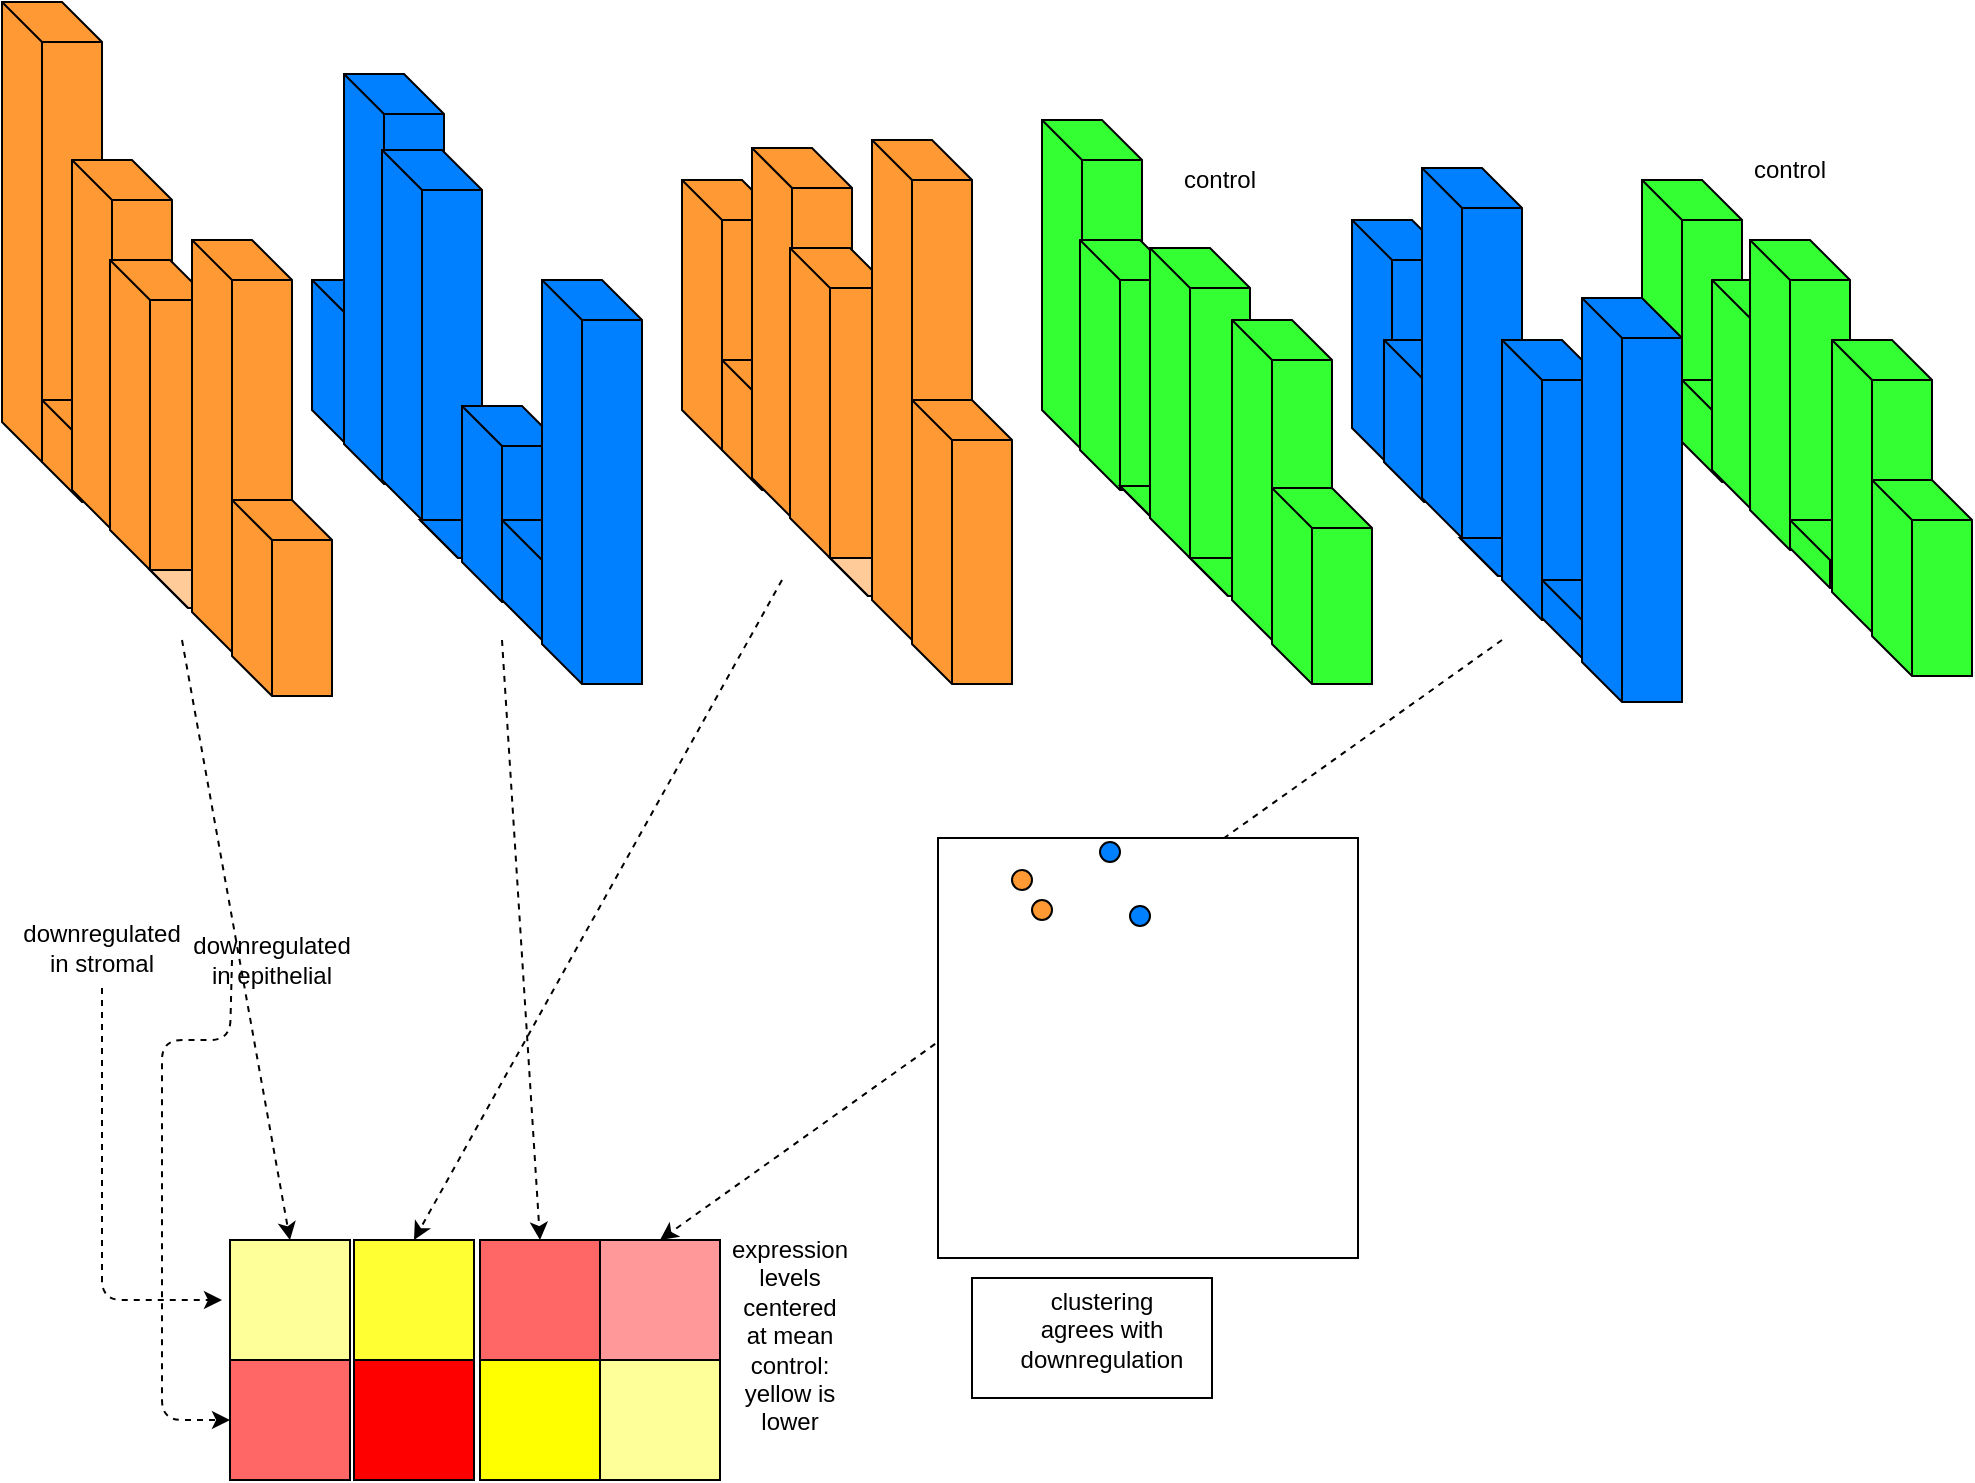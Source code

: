 <mxGraphModel grid="1" gridSize="10" guides="1" tooltips="1" connect="1" arrows="1" fold="1" page="1" pageScale="1" pageWidth="850" pageHeight="1100" background="#ffffff"><root><mxCell id="0"/><mxCell id="1" parent="0"/><mxCell id="132" value="" style="endArrow=classic;html=1;dashed=1;entryX=0.5;entryY=0;" parent="1" target="118" edge="1"><mxGeometry width="50" height="50" relative="1" as="geometry"><mxPoint x="760" y="350" as="sourcePoint"/><mxPoint x="60" y="790" as="targetPoint"/></mxGeometry></mxCell><mxCell id="92" value="" style="shape=cube;whiteSpace=wrap;html=1;boundedLbl=1;fillColor=#33FF33;" parent="1" vertex="1"><mxGeometry x="830" y="120" width="50" height="131" as="geometry"/></mxCell><mxCell id="29" value="downregulated in epithelial" style="text;html=1;strokeColor=none;fillColor=none;align=center;verticalAlign=middle;whiteSpace=wrap;rounded=0;" parent="1" vertex="1"><mxGeometry x="125" y="500" width="40" height="20" as="geometry"/></mxCell><mxCell id="30" value="downregulated in stromal" style="text;html=1;strokeColor=none;fillColor=none;align=center;verticalAlign=middle;whiteSpace=wrap;rounded=0;direction=south;" parent="1" vertex="1"><mxGeometry x="50" y="484" width="20" height="40" as="geometry"/></mxCell><mxCell id="41" value="" style="whiteSpace=wrap;html=1;aspect=fixed;fillColor=#FFFFFF;" parent="1" vertex="1"><mxGeometry x="478" y="449" width="210" height="210" as="geometry"/></mxCell><mxCell id="45" value="" style="ellipse;whiteSpace=wrap;html=1;aspect=fixed;fillColor=#FF9933;" parent="1" vertex="1"><mxGeometry x="515" y="465" width="10" height="10" as="geometry"/></mxCell><mxCell id="48" value="" style="group" parent="1" vertex="1" connectable="0"><mxGeometry x="10" y="31" width="165" height="347" as="geometry"/></mxCell><mxCell id="2" value="" style="shape=cube;whiteSpace=wrap;html=1;boundedLbl=1;fillColor=#FF9933;" parent="48" vertex="1"><mxGeometry width="50" height="230" as="geometry"/></mxCell><mxCell id="4" value="" style="shape=cube;whiteSpace=wrap;html=1;boundedLbl=1;fillColor=#FF9933;" parent="48" vertex="1"><mxGeometry x="20" y="199" width="50" height="51" as="geometry"/></mxCell><mxCell id="5" value="" style="shape=cube;whiteSpace=wrap;html=1;boundedLbl=1;fillColor=#FF9933;" parent="48" vertex="1"><mxGeometry x="35" y="79" width="50" height="185" as="geometry"/></mxCell><mxCell id="6" value="" style="shape=cube;whiteSpace=wrap;html=1;boundedLbl=1;fillColor=#FF9933;" parent="48" vertex="1"><mxGeometry x="54" y="129" width="50" height="155" as="geometry"/></mxCell><mxCell id="7" value="" style="shape=cube;whiteSpace=wrap;html=1;boundedLbl=1;fillColor=#FFCC99;" parent="48" vertex="1"><mxGeometry x="74" y="284" width="50" height="19" as="geometry"/></mxCell><mxCell id="8" value="" style="shape=cube;whiteSpace=wrap;html=1;boundedLbl=1;fillColor=#FF9933;" parent="48" vertex="1"><mxGeometry x="95" y="119" width="50" height="206" as="geometry"/></mxCell><mxCell id="9" value="" style="shape=cube;whiteSpace=wrap;html=1;boundedLbl=1;fillColor=#FF9933;" parent="48" vertex="1"><mxGeometry x="115" y="249" width="50" height="98" as="geometry"/></mxCell><mxCell id="67" value="" style="shape=cube;whiteSpace=wrap;html=1;boundedLbl=1;fillColor=#FF9933;" parent="1" vertex="1"><mxGeometry x="350" y="120" width="50" height="135" as="geometry"/></mxCell><mxCell id="68" value="" style="shape=cube;whiteSpace=wrap;html=1;boundedLbl=1;fillColor=#FF9933;" parent="1" vertex="1"><mxGeometry x="370" y="210" width="50" height="65" as="geometry"/></mxCell><mxCell id="69" value="" style="shape=cube;whiteSpace=wrap;html=1;boundedLbl=1;fillColor=#FF9933;" parent="1" vertex="1"><mxGeometry x="385" y="104" width="50" height="185" as="geometry"/></mxCell><mxCell id="70" value="" style="shape=cube;whiteSpace=wrap;html=1;boundedLbl=1;fillColor=#FF9933;" parent="1" vertex="1"><mxGeometry x="404" y="154" width="50" height="155" as="geometry"/></mxCell><mxCell id="71" value="" style="shape=cube;whiteSpace=wrap;html=1;boundedLbl=1;fillColor=#FFCC99;" parent="1" vertex="1"><mxGeometry x="424" y="309" width="50" height="19" as="geometry"/></mxCell><mxCell id="72" value="" style="shape=cube;whiteSpace=wrap;html=1;boundedLbl=1;fillColor=#FF9933;" parent="1" vertex="1"><mxGeometry x="445" y="100" width="50" height="250" as="geometry"/></mxCell><mxCell id="73" value="" style="shape=cube;whiteSpace=wrap;html=1;boundedLbl=1;fillColor=#FF9933;" parent="1" vertex="1"><mxGeometry x="465" y="230" width="50" height="142" as="geometry"/></mxCell><mxCell id="75" value="" style="shape=cube;whiteSpace=wrap;html=1;boundedLbl=1;fillColor=#33FF33;" parent="1" vertex="1"><mxGeometry x="530" y="90" width="50" height="165" as="geometry"/></mxCell><mxCell id="76" value="" style="shape=cube;whiteSpace=wrap;html=1;boundedLbl=1;fillColor=#33FF33;" parent="1" vertex="1"><mxGeometry x="549" y="150" width="50" height="125" as="geometry"/></mxCell><mxCell id="77" value="" style="shape=cube;whiteSpace=wrap;html=1;boundedLbl=1;fillColor=#33FF33;" parent="1" vertex="1"><mxGeometry x="569" y="273" width="50" height="19" as="geometry"/></mxCell><mxCell id="78" value="" style="shape=cube;whiteSpace=wrap;html=1;boundedLbl=1;fillColor=#33FF33;" parent="1" vertex="1"><mxGeometry x="584" y="154" width="50" height="155" as="geometry"/></mxCell><mxCell id="79" value="" style="shape=cube;whiteSpace=wrap;html=1;boundedLbl=1;fillColor=#33FF33;" parent="1" vertex="1"><mxGeometry x="604" y="309" width="50" height="19" as="geometry"/></mxCell><mxCell id="80" value="" style="shape=cube;whiteSpace=wrap;html=1;boundedLbl=1;fillColor=#33FF33;" parent="1" vertex="1"><mxGeometry x="625" y="190" width="50" height="160" as="geometry"/></mxCell><mxCell id="81" value="" style="shape=cube;whiteSpace=wrap;html=1;boundedLbl=1;fillColor=#33FF33;" parent="1" vertex="1"><mxGeometry x="645" y="274" width="50" height="98" as="geometry"/></mxCell><mxCell id="99" value="" style="group" parent="1" vertex="1" connectable="0"><mxGeometry x="165" y="67" width="165" height="305" as="geometry"/></mxCell><mxCell id="58" value="" style="shape=cube;whiteSpace=wrap;html=1;boundedLbl=1;fillColor=#007FFF;" parent="99" vertex="1"><mxGeometry y="103" width="50" height="85" as="geometry"/></mxCell><mxCell id="59" value="" style="shape=cube;whiteSpace=wrap;html=1;boundedLbl=1;fillColor=#007FFF;" parent="99" vertex="1"><mxGeometry x="16" width="50" height="205" as="geometry"/></mxCell><mxCell id="60" value="" style="shape=cube;whiteSpace=wrap;html=1;boundedLbl=1;fillColor=#007FFF;" parent="99" vertex="1"><mxGeometry x="35" y="38" width="50" height="185" as="geometry"/></mxCell><mxCell id="61" value="" style="shape=cube;whiteSpace=wrap;html=1;boundedLbl=1;fillColor=#007FFF;" parent="99" vertex="1"><mxGeometry x="54" y="223" width="50" height="19" as="geometry"/></mxCell><mxCell id="65" value="" style="shape=cube;whiteSpace=wrap;html=1;boundedLbl=1;fillColor=#007FFF;" parent="99" vertex="1"><mxGeometry x="75" y="166" width="50" height="98" as="geometry"/></mxCell><mxCell id="63" value="" style="shape=cube;whiteSpace=wrap;html=1;boundedLbl=1;fillColor=#007FFF;" parent="99" vertex="1"><mxGeometry x="95" y="223" width="50" height="60" as="geometry"/></mxCell><mxCell id="64" value="" style="shape=cube;whiteSpace=wrap;html=1;boundedLbl=1;fillColor=#007FFF;" parent="99" vertex="1"><mxGeometry x="115" y="103" width="50" height="202" as="geometry"/></mxCell><mxCell id="101" value="" style="shape=cube;whiteSpace=wrap;html=1;boundedLbl=1;fillColor=#007FFF;" parent="1" vertex="1"><mxGeometry x="685" y="140" width="50" height="124" as="geometry"/></mxCell><mxCell id="102" value="" style="shape=cube;whiteSpace=wrap;html=1;boundedLbl=1;fillColor=#007FFF;" parent="1" vertex="1"><mxGeometry x="701" y="200" width="50" height="81" as="geometry"/></mxCell><mxCell id="103" value="" style="shape=cube;whiteSpace=wrap;html=1;boundedLbl=1;fillColor=#007FFF;" parent="1" vertex="1"><mxGeometry x="720" y="114" width="50" height="185" as="geometry"/></mxCell><mxCell id="104" value="" style="shape=cube;whiteSpace=wrap;html=1;boundedLbl=1;fillColor=#007FFF;" parent="1" vertex="1"><mxGeometry x="739" y="299" width="50" height="19" as="geometry"/></mxCell><mxCell id="105" value="" style="shape=cube;whiteSpace=wrap;html=1;boundedLbl=1;fillColor=#007FFF;" parent="1" vertex="1"><mxGeometry x="760" y="200" width="50" height="140" as="geometry"/></mxCell><mxCell id="106" value="" style="shape=cube;whiteSpace=wrap;html=1;boundedLbl=1;fillColor=#007FFF;" parent="1" vertex="1"><mxGeometry x="780" y="320" width="50" height="39" as="geometry"/></mxCell><mxCell id="107" value="" style="shape=cube;whiteSpace=wrap;html=1;boundedLbl=1;fillColor=#007FFF;" parent="1" vertex="1"><mxGeometry x="800" y="179" width="50" height="202" as="geometry"/></mxCell><mxCell id="93" value="" style="shape=cube;whiteSpace=wrap;html=1;boundedLbl=1;fillColor=#33FF33;" parent="1" vertex="1"><mxGeometry x="850" y="220" width="50" height="51" as="geometry"/></mxCell><mxCell id="94" value="" style="shape=cube;whiteSpace=wrap;html=1;boundedLbl=1;fillColor=#33FF33;" parent="1" vertex="1"><mxGeometry x="865" y="170" width="50" height="115" as="geometry"/></mxCell><mxCell id="95" value="" style="shape=cube;whiteSpace=wrap;html=1;boundedLbl=1;fillColor=#33FF33;" parent="1" vertex="1"><mxGeometry x="884" y="150" width="50" height="155" as="geometry"/></mxCell><mxCell id="96" value="" style="shape=cube;whiteSpace=wrap;html=1;boundedLbl=1;fillColor=#33FF33;" parent="1" vertex="1"><mxGeometry x="904" y="290" width="50" height="34" as="geometry"/></mxCell><mxCell id="97" value="" style="shape=cube;whiteSpace=wrap;html=1;boundedLbl=1;fillColor=#33FF33;" parent="1" vertex="1"><mxGeometry x="925" y="200" width="50" height="146" as="geometry"/></mxCell><mxCell id="98" value="" style="shape=cube;whiteSpace=wrap;html=1;boundedLbl=1;fillColor=#33FF33;" parent="1" vertex="1"><mxGeometry x="945" y="270" width="50" height="98" as="geometry"/></mxCell><mxCell id="108" value="" style="ellipse;whiteSpace=wrap;html=1;aspect=fixed;fillColor=#FF9933;" parent="1" vertex="1"><mxGeometry x="525" y="480" width="10" height="10" as="geometry"/></mxCell><mxCell id="109" value="" style="ellipse;whiteSpace=wrap;html=1;aspect=fixed;fillColor=#007FFF;" parent="1" vertex="1"><mxGeometry x="574" y="483" width="10" height="10" as="geometry"/></mxCell><mxCell id="110" value="" style="ellipse;whiteSpace=wrap;html=1;aspect=fixed;fillColor=#007FFF;" parent="1" vertex="1"><mxGeometry x="559" y="451" width="10" height="10" as="geometry"/></mxCell><mxCell id="120" value="control" style="text;html=1;strokeColor=none;fillColor=none;align=center;verticalAlign=middle;whiteSpace=wrap;rounded=0;" parent="1" vertex="1"><mxGeometry x="599" y="110" width="40" height="20" as="geometry"/></mxCell><mxCell id="122" value="control" style="text;html=1;strokeColor=none;fillColor=none;align=center;verticalAlign=middle;whiteSpace=wrap;rounded=0;" parent="1" vertex="1"><mxGeometry x="884" y="105" width="40" height="20" as="geometry"/></mxCell><mxCell id="128" value="clustering agrees with downregulation" style="text;html=1;strokeColor=none;fillColor=none;align=center;verticalAlign=middle;whiteSpace=wrap;rounded=0;" parent="1" vertex="1"><mxGeometry x="540" y="685" width="40" height="20" as="geometry"/></mxCell><mxCell id="129" value="" style="endArrow=classic;html=1;dashed=1;entryX=0.5;entryY=0;" parent="1" target="115" edge="1"><mxGeometry width="50" height="50" relative="1" as="geometry"><mxPoint x="100" y="350" as="sourcePoint"/><mxPoint x="60" y="790" as="targetPoint"/></mxGeometry></mxCell><mxCell id="130" value="" style="endArrow=classic;html=1;dashed=1;entryX=0.5;entryY=0;" parent="1" target="116" edge="1"><mxGeometry width="50" height="50" relative="1" as="geometry"><mxPoint x="400" y="320" as="sourcePoint"/><mxPoint x="60" y="790" as="targetPoint"/></mxGeometry></mxCell><mxCell id="131" value="" style="endArrow=classic;html=1;dashed=1;entryX=0.5;entryY=0;" parent="1" target="117" edge="1"><mxGeometry width="50" height="50" relative="1" as="geometry"><mxPoint x="260" y="350" as="sourcePoint"/><mxPoint x="60" y="790" as="targetPoint"/></mxGeometry></mxCell><mxCell id="133" value="expression levels centered at mean control: yellow is lower&lt;div&gt;&lt;br&gt;&lt;/div&gt;" style="text;html=1;strokeColor=none;fillColor=none;align=center;verticalAlign=middle;whiteSpace=wrap;rounded=0;" parent="1" vertex="1"><mxGeometry x="384" y="680" width="40" height="50" as="geometry"/></mxCell><mxCell id="138" value="" style="rounded=0;whiteSpace=wrap;html=1;fillColor=none;" parent="1" vertex="1"><mxGeometry x="495" y="669" width="120" height="60" as="geometry"/></mxCell><mxCell id="139" value="" style="endArrow=classic;html=1;dashed=1;exitX=1;exitY=0.5;" parent="1" source="30" edge="1"><mxGeometry width="50" height="50" relative="1" as="geometry"><mxPoint x="10" y="840" as="sourcePoint"/><mxPoint x="120" y="680" as="targetPoint"/><Array as="points"><mxPoint x="60" y="680"/></Array></mxGeometry></mxCell><mxCell id="140" value="" style="endArrow=classic;html=1;dashed=1;entryX=0;entryY=0.5;exitX=0;exitY=0.5;" parent="1" source="29" target="124" edge="1"><mxGeometry width="50" height="50" relative="1" as="geometry"><mxPoint x="120" y="350" as="sourcePoint"/><mxPoint x="60" y="790" as="targetPoint"/><Array as="points"><mxPoint x="124" y="550"/><mxPoint x="90" y="550"/><mxPoint x="90" y="740"/></Array></mxGeometry></mxCell><mxCell id="124" value="" style="rounded=0;whiteSpace=wrap;html=1;fillColor=#FF6666;" parent="1" vertex="1"><mxGeometry x="124" y="710" width="60" height="60" as="geometry"/></mxCell><mxCell id="125" value="" style="rounded=0;whiteSpace=wrap;html=1;fillColor=#FF0000;" parent="1" vertex="1"><mxGeometry x="186" y="710" width="60" height="60" as="geometry"/></mxCell><mxCell id="126" value="" style="rounded=0;whiteSpace=wrap;html=1;fillColor=#FFFF00;" parent="1" vertex="1"><mxGeometry x="249" y="710" width="60" height="60" as="geometry"/></mxCell><mxCell id="127" value="" style="rounded=0;whiteSpace=wrap;html=1;fillColor=#FFFF99;" parent="1" vertex="1"><mxGeometry x="309" y="710" width="60" height="60" as="geometry"/></mxCell><mxCell id="115" value="" style="rounded=0;whiteSpace=wrap;html=1;fillColor=#FFFF99;" parent="1" vertex="1"><mxGeometry x="124" y="650" width="60" height="60" as="geometry"/></mxCell><mxCell id="116" value="" style="rounded=0;whiteSpace=wrap;html=1;fillColor=#FFFF33;" parent="1" vertex="1"><mxGeometry x="186" y="650" width="60" height="60" as="geometry"/></mxCell><mxCell id="117" value="" style="rounded=0;whiteSpace=wrap;html=1;fillColor=#FF6666;" parent="1" vertex="1"><mxGeometry x="249" y="650" width="60" height="60" as="geometry"/></mxCell><mxCell id="118" value="" style="rounded=0;whiteSpace=wrap;html=1;fillColor=#FF9999;" parent="1" vertex="1"><mxGeometry x="309" y="650" width="60" height="60" as="geometry"/></mxCell></root></mxGraphModel>